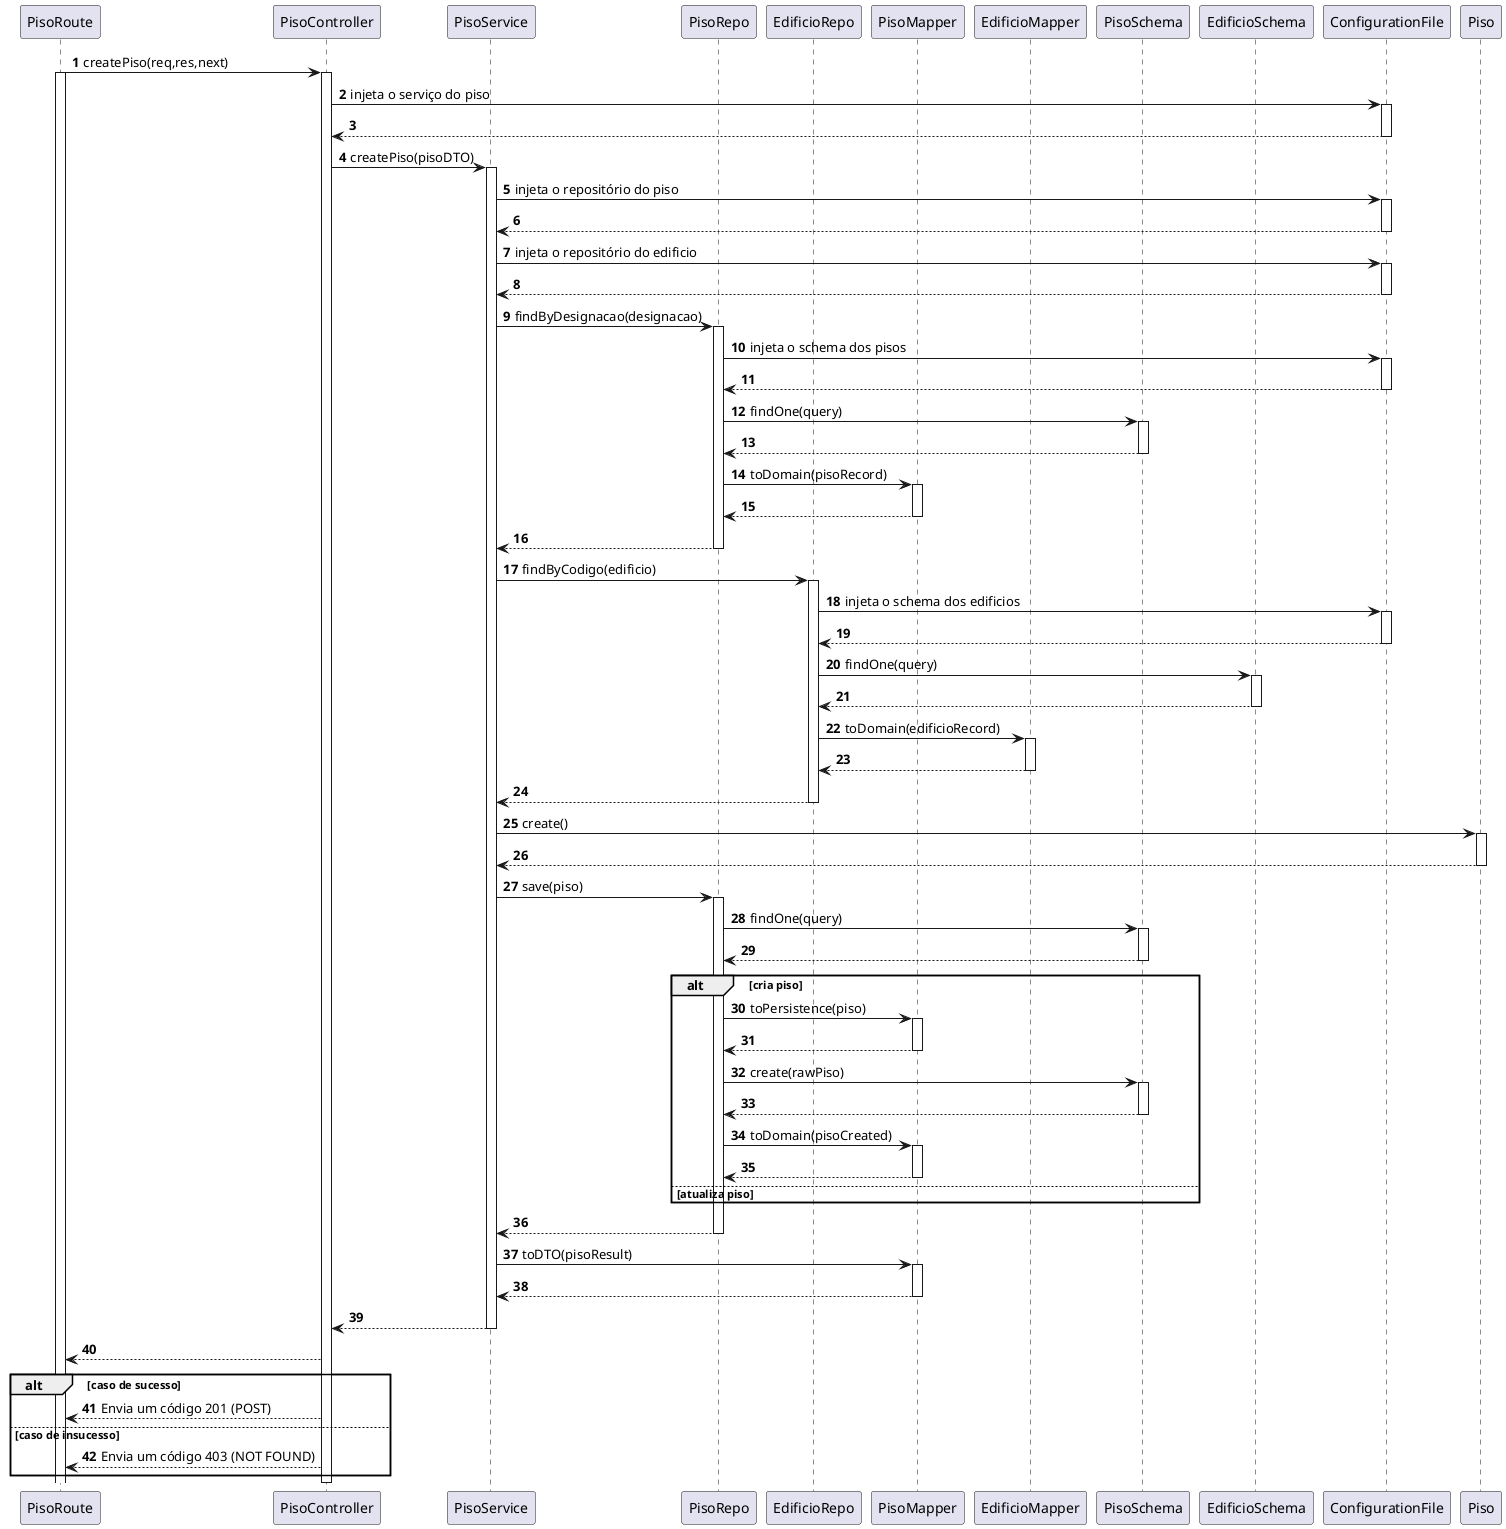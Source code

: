 @startuml sd
autonumber

participant PisoRoute as route

participant PisoController as ctrl

participant PisoService as svc

participant PisoRepo as repo

participant EdificioRepo as erepo
participant PisoMapper as mapper

participant EdificioMapper as emapper

participant PisoSchema as schema

participant EdificioSchema as eschema
participant ConfigurationFile as conf
participant Piso as model


route -> ctrl++ : createPiso(req,res,next)
route++
ctrl -> conf : injeta o serviço do piso
conf++
conf --> ctrl
conf--
ctrl -> svc : createPiso(pisoDTO)
svc++
svc -> conf : injeta o repositório do piso
conf++
conf --> svc
conf--
svc -> conf : injeta o repositório do edificio
conf++
conf --> svc
conf--
svc -> repo : findByDesignacao(designacao)
repo++
repo -> conf : injeta o schema dos pisos
conf++
conf --> repo
conf--
repo -> schema : findOne(query)
schema++
schema --> repo
schema--
repo -> mapper : toDomain(pisoRecord)
mapper++
mapper --> repo
mapper--
repo --> svc
repo--


svc -> erepo : findByCodigo(edificio)
erepo++
erepo -> conf : injeta o schema dos edificios
conf++
conf --> erepo
conf--
erepo -> eschema : findOne(query)
eschema++
eschema --> erepo
eschema--
erepo -> emapper : toDomain(edificioRecord)
emapper++
emapper --> erepo
emapper--
erepo --> svc
erepo--

svc -> model : create()
model++
model --> svc
model--
svc -> repo: save(piso)
repo++
repo -> schema : findOne(query)
schema++


schema --> repo
schema--
alt cria piso
repo -> mapper : toPersistence(piso)
mapper++
mapper --> repo
mapper--
repo -> schema : create(rawPiso)
schema++
schema --> repo
schema--
repo -> mapper : toDomain(pisoCreated)
mapper++
mapper --> repo
mapper--
else atualiza piso
end
repo --> svc
repo--
svc -> mapper : toDTO(pisoResult)
mapper++
mapper --> svc
mapper--
svc --> ctrl
svc--
ctrl --> route
alt caso de sucesso
    ctrl --> route : Envia um código 201 (POST)
else caso de insucesso
    ctrl --> route : Envia um código 403 (NOT FOUND)
end
ctrl--
